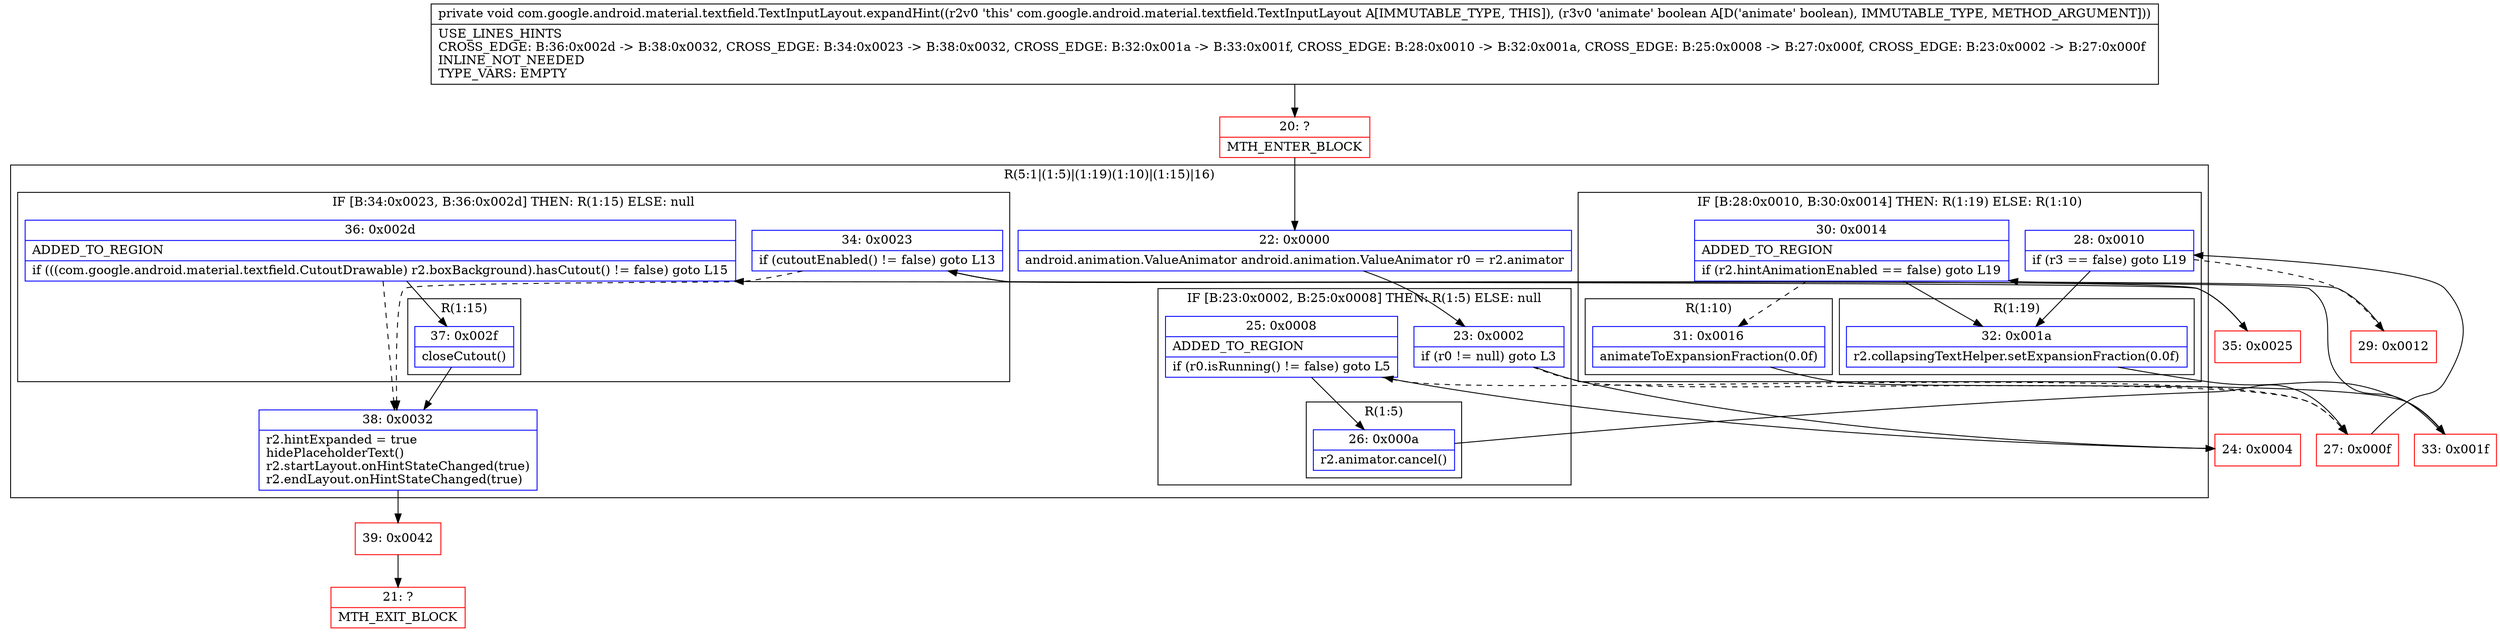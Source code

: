 digraph "CFG forcom.google.android.material.textfield.TextInputLayout.expandHint(Z)V" {
subgraph cluster_Region_24855634 {
label = "R(5:1|(1:5)|(1:19)(1:10)|(1:15)|16)";
node [shape=record,color=blue];
Node_22 [shape=record,label="{22\:\ 0x0000|android.animation.ValueAnimator android.animation.ValueAnimator r0 = r2.animator\l}"];
subgraph cluster_IfRegion_1978754103 {
label = "IF [B:23:0x0002, B:25:0x0008] THEN: R(1:5) ELSE: null";
node [shape=record,color=blue];
Node_23 [shape=record,label="{23\:\ 0x0002|if (r0 != null) goto L3\l}"];
Node_25 [shape=record,label="{25\:\ 0x0008|ADDED_TO_REGION\l|if (r0.isRunning() != false) goto L5\l}"];
subgraph cluster_Region_2085614233 {
label = "R(1:5)";
node [shape=record,color=blue];
Node_26 [shape=record,label="{26\:\ 0x000a|r2.animator.cancel()\l}"];
}
}
subgraph cluster_IfRegion_2120158976 {
label = "IF [B:28:0x0010, B:30:0x0014] THEN: R(1:19) ELSE: R(1:10)";
node [shape=record,color=blue];
Node_28 [shape=record,label="{28\:\ 0x0010|if (r3 == false) goto L19\l}"];
Node_30 [shape=record,label="{30\:\ 0x0014|ADDED_TO_REGION\l|if (r2.hintAnimationEnabled == false) goto L19\l}"];
subgraph cluster_Region_601427670 {
label = "R(1:19)";
node [shape=record,color=blue];
Node_32 [shape=record,label="{32\:\ 0x001a|r2.collapsingTextHelper.setExpansionFraction(0.0f)\l}"];
}
subgraph cluster_Region_1832537642 {
label = "R(1:10)";
node [shape=record,color=blue];
Node_31 [shape=record,label="{31\:\ 0x0016|animateToExpansionFraction(0.0f)\l}"];
}
}
subgraph cluster_IfRegion_1860350510 {
label = "IF [B:34:0x0023, B:36:0x002d] THEN: R(1:15) ELSE: null";
node [shape=record,color=blue];
Node_34 [shape=record,label="{34\:\ 0x0023|if (cutoutEnabled() != false) goto L13\l}"];
Node_36 [shape=record,label="{36\:\ 0x002d|ADDED_TO_REGION\l|if (((com.google.android.material.textfield.CutoutDrawable) r2.boxBackground).hasCutout() != false) goto L15\l}"];
subgraph cluster_Region_1749256189 {
label = "R(1:15)";
node [shape=record,color=blue];
Node_37 [shape=record,label="{37\:\ 0x002f|closeCutout()\l}"];
}
}
Node_38 [shape=record,label="{38\:\ 0x0032|r2.hintExpanded = true\lhidePlaceholderText()\lr2.startLayout.onHintStateChanged(true)\lr2.endLayout.onHintStateChanged(true)\l}"];
}
Node_20 [shape=record,color=red,label="{20\:\ ?|MTH_ENTER_BLOCK\l}"];
Node_24 [shape=record,color=red,label="{24\:\ 0x0004}"];
Node_27 [shape=record,color=red,label="{27\:\ 0x000f}"];
Node_29 [shape=record,color=red,label="{29\:\ 0x0012}"];
Node_33 [shape=record,color=red,label="{33\:\ 0x001f}"];
Node_35 [shape=record,color=red,label="{35\:\ 0x0025}"];
Node_39 [shape=record,color=red,label="{39\:\ 0x0042}"];
Node_21 [shape=record,color=red,label="{21\:\ ?|MTH_EXIT_BLOCK\l}"];
MethodNode[shape=record,label="{private void com.google.android.material.textfield.TextInputLayout.expandHint((r2v0 'this' com.google.android.material.textfield.TextInputLayout A[IMMUTABLE_TYPE, THIS]), (r3v0 'animate' boolean A[D('animate' boolean), IMMUTABLE_TYPE, METHOD_ARGUMENT]))  | USE_LINES_HINTS\lCROSS_EDGE: B:36:0x002d \-\> B:38:0x0032, CROSS_EDGE: B:34:0x0023 \-\> B:38:0x0032, CROSS_EDGE: B:32:0x001a \-\> B:33:0x001f, CROSS_EDGE: B:28:0x0010 \-\> B:32:0x001a, CROSS_EDGE: B:25:0x0008 \-\> B:27:0x000f, CROSS_EDGE: B:23:0x0002 \-\> B:27:0x000f\lINLINE_NOT_NEEDED\lTYPE_VARS: EMPTY\l}"];
MethodNode -> Node_20;Node_22 -> Node_23;
Node_23 -> Node_24;
Node_23 -> Node_27[style=dashed];
Node_25 -> Node_26;
Node_25 -> Node_27[style=dashed];
Node_26 -> Node_27;
Node_28 -> Node_29[style=dashed];
Node_28 -> Node_32;
Node_30 -> Node_31[style=dashed];
Node_30 -> Node_32;
Node_32 -> Node_33;
Node_31 -> Node_33;
Node_34 -> Node_35;
Node_34 -> Node_38[style=dashed];
Node_36 -> Node_37;
Node_36 -> Node_38[style=dashed];
Node_37 -> Node_38;
Node_38 -> Node_39;
Node_20 -> Node_22;
Node_24 -> Node_25;
Node_27 -> Node_28;
Node_29 -> Node_30;
Node_33 -> Node_34;
Node_35 -> Node_36;
Node_39 -> Node_21;
}

